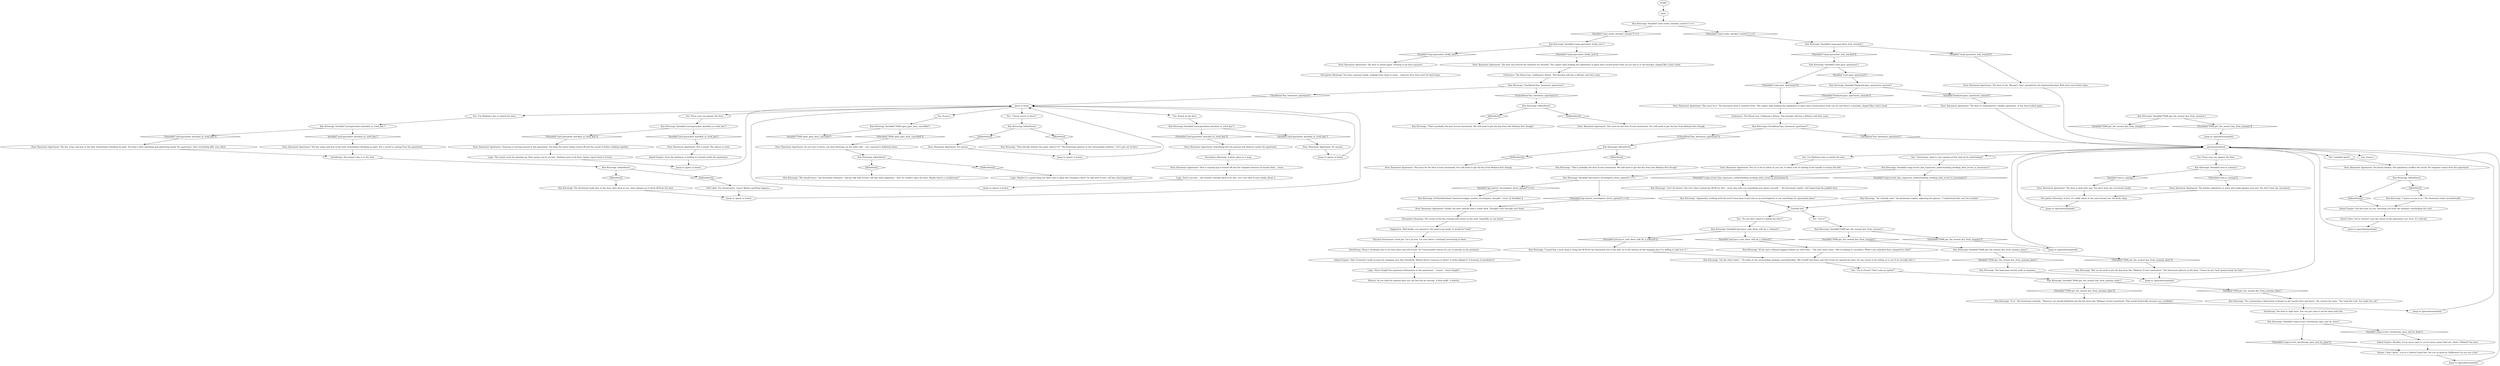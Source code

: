 # GARYS APARTMENT / DOOR
# You can open this door when you get the key from Manana.
# ==================================================
digraph G {
	  0 [label="START"];
	  1 [label="input"];
	  2 [label="Kim Kitsuragi: Variable[\"coast.reeds_checked_counter\"] >=1"];
	  3 [label="Variable[\"coast.reeds_checked_counter\"] >=1", shape=diamond];
	  4 [label="!(Variable[\"coast.reeds_checked_counter\"] >=1)", shape=diamond];
	  5 [label="Door, Basement Apartment: Someone is moving around in the apartment. You hear the water being turned off and the sound of dishes clinking together."];
	  6 [label="Kim Kitsuragi: Variable[\"TASK.open_gary_door_cancelled\"]"];
	  7 [label="Variable[\"TASK.open_gary_door_cancelled\"]", shape=diamond];
	  8 [label="!(Variable[\"TASK.open_gary_door_cancelled\"])", shape=diamond];
	  9 [label="Jump to: [garydoormainhub]"];
	  10 [label="Logic: There *might* be important information in the apartment... I mean... there *might*..."];
	  11 [label="Kim Kitsuragi: CheckItem(\"key_basement_apartment\")"];
	  12 [label="CheckItem(\"key_basement_apartment\")", shape=diamond];
	  13 [label="!(CheckItem(\"key_basement_apartment\"))", shape=diamond];
	  14 [label="Kim Kitsuragi: Variable[\"coast.gary_apartment\"]"];
	  15 [label="Variable[\"coast.gary_apartment\"]", shape=diamond];
	  16 [label="!(Variable[\"coast.gary_apartment\"])", shape=diamond];
	  17 [label="Physical Instrument: Good job. Let's go now. I'm sure there's *nothing* interesting in there."];
	  18 [label="Kim Kitsuragi: \"It is,\" the lieutenant remarks. \"However, we should definitely get the key from this 'Mañana' Evrart mentioned. That would drastically increase our credibility.\""];
	  19 [label="You: Press your ear against the door."];
	  20 [label="You: Use Mañana's key to unlock the door."];
	  21 [label="Kim Kitsuragi: IsKimHere()"];
	  22 [label="IsKimHere()", shape=diamond];
	  23 [label="!(IsKimHere())", shape=diamond];
	  24 [label="Inland Empire: Only *curiosity* could account for stepping over that threshold. Maybe there's treasure in there? A white alligator? A fountain of quicksilver?"];
	  25 [label="Kim Kitsuragi: The lieutenant merely nods in response."];
	  26 [label="Kim Kitsuragi: Variable[\"TASK.get_the_weasel_key_from_manana_done\"]"];
	  27 [label="Variable[\"TASK.get_the_weasel_key_from_manana_done\"]", shape=diamond];
	  28 [label="!(Variable[\"TASK.get_the_weasel_key_from_manana_done\"])", shape=diamond];
	  29 [label="Door, Basement Apartment: The door has braved the elements for decades. The copper nails holding the upholstery in place have turned green from sea air and so is the knocker, shaped like a lion's head."];
	  30 [label="Door, Basement Apartment: The key stops mid-way in the lock. Something's blocking its path. You hear a dish smashing and shattering inside the apartment, then everything falls very silent."];
	  31 [label="Kim Kitsuragi: IsKimHere()"];
	  32 [label="IsKimHere()", shape=diamond];
	  33 [label="!(IsKimHere())", shape=diamond];
	  34 [label="Kim Kitsuragi: IsKimHere()"];
	  35 [label="IsKimHere()", shape=diamond];
	  36 [label="!(IsKimHere())", shape=diamond];
	  37 [label="Perception (Hearing): You hear someone inside, walking from room to room... whoever lives here must be back home."];
	  38 [label="Kim Kitsuragi: \"That's probably the door Evrart mentioned. We still need to get the key from this Mañana first though.\""];
	  39 [label="Interfacing: There's *nothing* else to do than leave and tell Evrart. No *conceivable* reason for you to intrude on the premises."];
	  40 [label="Jump to: [garydoormainhub]"];
	  41 [label="Kim Kitsuragi: IsKimHere()"];
	  42 [label="IsKimHere()", shape=diamond];
	  43 [label="!(IsKimHere())", shape=diamond];
	  44 [label="You: Carefully knock."];
	  45 [label="Kim Kitsuragi: Variable[\"pier.joyce_said_there_will_be_a_tribunal\"]"];
	  46 [label="Variable[\"pier.joyce_said_there_will_be_a_tribunal\"]", shape=diamond];
	  47 [label="!(Variable[\"pier.joyce_said_there_will_be_a_tribunal\"])", shape=diamond];
	  48 [label="Kim Kitsuragi: CheckItem(\"key_basement_apartment\")"];
	  49 [label="CheckItem(\"key_basement_apartment\")", shape=diamond];
	  50 [label="!(CheckItem(\"key_basement_apartment\"))", shape=diamond];
	  51 [label="Door, Basement Apartment: This must be the door Evrart mentioned. You still need to get the key from Mañana first though."];
	  53 [label="Jump to: [garydoormainhub]"];
	  54 [label="Shivers: As you hold the opened door you can feel the air moving. A little draft. A whistle..."];
	  55 [label="Perception (Hearing): In fact, it's oddly silent in the yard around you. No birds chirp."];
	  56 [label="Interfacing: The door is right here. You can just open it and be done with this."];
	  57 [label="Door, Basement Apartment: The door to the 'Weasel's' Den', guarded by the lionhead-knocker. Both have seen better days."];
	  58 [label="You: Use Mañana's key to unlock the door."];
	  59 [label="Jump to: [garry is home]"];
	  60 [label="Jump to: [garry is home]"];
	  61 [label="Door, Basement Apartment: The door to cryptofascist's shabby apartment. It has been locked again."];
	  62 [label="Kim Kitsuragi: \"Let's be honest, this isn't what I joined the RCM for. But -- every day tells you something new about yourself...\" the lieutenant replies, still inspecting the padded door."];
	  63 [label="Perception (Hearing): A plate, glass or a mug."];
	  64 [label="Interfacing: The tenant's key is in the lock."];
	  65 [label="Door, Basement Apartment: No answer."];
	  66 [label="Door, Basement Apartment: Finally, the door unlocks with a small clack. Thoughts race through your head..."];
	  67 [label="Endurance: The Royal Lion. Guillaume's Kitten. This knocker will last a lifetime and then some."];
	  68 [label="Door, Basement Apartment: Not a sound. The silence is eerie."];
	  69 [label="Jump to: [garry is home]"];
	  70 [label="Kim Kitsuragi: Variable[\"cargo.evrart_kim_expresses_understanding_worknig_with_evrart_is_necessarry\"]"];
	  71 [label="Variable[\"cargo.evrart_kim_expresses_understanding_worknig_with_evrart_is_necessarry\"]", shape=diamond];
	  72 [label="!(Variable[\"cargo.evrart_kim_expresses_understanding_worknig_with_evrart_is_necessarry\"])", shape=diamond];
	  73 [label="Suggestion: Well buddy, you opened it. No need to go inside. It would be *rude*."];
	  74 [label="Kim Kitsuragi: \"Yes, presenting a fabrication is known to get results here and there.\" He crosses his arms. \"You took this task. You make the call.\""];
	  75 [label="Kim Kitsuragi: Variable[\"TASK.get_the_weasel_key_from_manana\"]"];
	  76 [label="Variable[\"TASK.get_the_weasel_key_from_manana\"]", shape=diamond];
	  77 [label="!(Variable[\"TASK.get_the_weasel_key_from_manana\"])", shape=diamond];
	  78 [label="Kim Kitsuragi: Variable[\"cargo.garrydoor_hub_reached\"]"];
	  79 [label="Variable[\"cargo.garrydoor_hub_reached\"]", shape=diamond];
	  80 [label="!(Variable[\"cargo.garrydoor_hub_reached\"])", shape=diamond];
	  81 [label="Door, Basement Apartment: The door is closed again. Nothing to do here anymore."];
	  82 [label="Kim Kitsuragi: Variable[\"apt.master_investigator_doors_opened\"] >=3"];
	  83 [label="Variable[\"apt.master_investigator_doors_opened\"] >=3", shape=diamond];
	  84 [label="!(Variable[\"apt.master_investigator_doors_opened\"] >=3)", shape=diamond];
	  85 [label="Kim Kitsuragi: \"Apparently, working with the local Union boss to get info on an investigation is not something I'm squeamish about.\""];
	  86 [label="Savoir Faire: You're *pretty* sure the owner of the apartment isn't here. It's safe-ish."];
	  87 [label="Jump to: [garydoormainhub]"];
	  88 [label="Kim Kitsuragi: Variable[\"yard.garrydoor_knocked_or_tried_key\"]"];
	  89 [label="Variable[\"yard.garrydoor_knocked_or_tried_key\"]", shape=diamond];
	  90 [label="!(Variable[\"yard.garrydoor_knocked_or_tried_key\"])", shape=diamond];
	  91 [label="Door, Basement Apartment: The door is slick with rain. You don't hear any movement inside."];
	  92 [label="Jump to: [garydoormainhub]"];
	  93 [label="Drama: I don't know... you're a *pretty* good liar. Are you as good an *infiltrator* as you are a liar?"];
	  94 [label="Inland Empire: Besides, if you never open it, you're never gonna find out, what's *behind* the door."];
	  95 [label="Kim Kitsuragi: Variable[\"TASK.get_the_weasel_key_from_manana_done\"]"];
	  96 [label="Variable[\"TASK.get_the_weasel_key_from_manana_done\"]", shape=diamond];
	  97 [label="!(Variable[\"TASK.get_the_weasel_key_from_manana_done\"])", shape=diamond];
	  98 [label="Jump to: [garry is home]"];
	  99 [label="Door, Basement Apartment: This must be the door Evrart mentioned. You still need to get the key from Mañana first though."];
	  100 [label="Kim Kitsuragi: Variable[\"auto.is_raining\"]"];
	  101 [label="Variable[\"auto.is_raining\"]", shape=diamond];
	  102 [label="!(Variable[\"auto.is_raining\"])", shape=diamond];
	  103 [label="You: [Leave.]"];
	  104 [label="You: \"I know you're in there!\""];
	  105 [label="Kim Kitsuragi: \"That already defeats the point, doesn't it?\" The lieutenant glances at the surrounding windows. \"Let's get out of here.\""];
	  106 [label="Kim Kitsuragi: The lieutenant looks first at the door, then back at you, then signals you to back off from the door."];
	  107 [label="Kim Kitsuragi: Variable[\"cargo.garrydoor_broke_into\"]"];
	  108 [label="Variable[\"cargo.garrydoor_broke_into\"]", shape=diamond];
	  109 [label="!(Variable[\"cargo.garrydoor_broke_into\"])", shape=diamond];
	  110 [label="Kim Kitsuragi: \"That's probably the door Evrart mentioned. We still need to get the key from this Mañana first though.\""];
	  111 [label="You: \"So you don't mind if I unlock the door?\""];
	  112 [label="garry is home"];
	  113 [label="Door, Basement Apartment: The key stops mid-way in the lock. Something's blocking its path. Not a sound is coming from the apartment."];
	  114 [label="Kim Kitsuragi: \"We should leave,\" the lieutenant whispers, \"and go talk with Evrart, tell him what happened -- that we couldn't open the door. Maybe there's a workaround.\""];
	  115 [label="You: Press your ear against the door."];
	  116 [label="Door, Basement Apartment: The leather upholstery is worn and rough against your jaw. You don't hear any movement."];
	  117 [label="Endurance: The Royal Lion. Guillaume's Kitten. This knocker will last a lifetime and then some."];
	  118 [label="Inland Empire: You feel eyes on you, watching you from the windows overlooking the yard."];
	  119 [label="Jump to: [garydoormainhub]"];
	  120 [label="Kim Kitsuragi: Variable[\"yard.garrydoor_knocked_or_tried_key\"]"];
	  121 [label="Variable[\"yard.garrydoor_knocked_or_tried_key\"]", shape=diamond];
	  122 [label="!(Variable[\"yard.garrydoor_knocked_or_tried_key\"])", shape=diamond];
	  123 [label="Kim Kitsuragi: IsKimHere()"];
	  124 [label="IsKimHere()", shape=diamond];
	  125 [label="!(IsKimHere())", shape=diamond];
	  126 [label="Kim Kitsuragi: IsKimHere()"];
	  127 [label="IsKimHere()", shape=diamond];
	  128 [label="!(IsKimHere())", shape=diamond];
	  129 [label="You: \"Lieutenant, what is your opinion of this task we're undertaking?\""];
	  130 [label="Untitled hub"];
	  131 [label="Kim Kitsuragi: \"On the other hand...\" He looks at the surrounding windows uncomfortably. \"We *could* just leave and tell Evrart we opened the door. No one seems to be tailing us to see if we actually did it.\""];
	  132 [label="Jump to: [garry is home]"];
	  133 [label="Kim Kitsuragi: SetVariableValue(\"character.trigger_master_investigator_thought\", true) --[[ Variable[ ]]"];
	  134 [label="Door, Basement Apartment: You knock silently. The upholstery muffles the sound. No response comes from the apartment."];
	  135 [label="You: \"Got it!\""];
	  136 [label="Kim Kitsuragi: Variable[\"backyard.gary_apartment_entered\"]"];
	  137 [label="Variable[\"backyard.gary_apartment_entered\"]", shape=diamond];
	  138 [label="!(Variable[\"backyard.gary_apartment_entered\"])", shape=diamond];
	  139 [label="Kim Kitsuragi: \"I mind that a local thug is using the RCM for his busywork, but if this gets us to the bottom of this hanging then I'm willing to look over it.\""];
	  140 [label="Jump to: [garydoormainhub]"];
	  141 [label="Door, Basement Apartment: You try to be as silent as you can. It takes a bit of rattling of the handle to loosen the bolt."];
	  142 [label="Logic: The tenant must be cleaning up. That means you're too late. Nothing more to do here, better report back to Evrart."];
	  143 [label="Door, Basement Apartment: Something hits the ground and shatters inside the apartment."];
	  144 [label="Logic: You're too late -- the weasel's already back in its den. Let's see what Evrart thinks about it."];
	  145 [label="Door, Basement Apartment: As you turn to leave, you hear footsteps on the other side -- yes, someone's definitely home."];
	  146 [label="Door, Basement Apartment: This must be it. The basement door is weather-worn. The copper nails holding the upholstery in place have turned green from sea air and there's a knocker, shaped like a lion's head."];
	  147 [label="Kim Kitsuragi: \"As I already said,\" the lieutenant replies, adjusting his glasses. \"I understand this can't be avoided.\""];
	  148 [label="Kim Kitsuragi: \"If the merc tribunal happens before we solve this...\" His eyes meet yours. \"We're looking at casualties. What's one unlocked door compared to that?\""];
	  149 [label="You: \"Lie to Evrart? That's also an option?\""];
	  150 [label="Kim Kitsuragi: \"But we do need to get the key from this 'Mañana' Evrart mentioned.\" The lieutenant glances at the door. \"Cause we are *not* gonna break the lock.\""];
	  151 [label="Kim Kitsuragi: Variable[\"TASK.get_the_weasel_key_from_manana\"]"];
	  152 [label="Variable[\"TASK.get_the_weasel_key_from_manana\"]", shape=diamond];
	  153 [label="!(Variable[\"TASK.get_the_weasel_key_from_manana\"])", shape=diamond];
	  154 [label="You: Knock on the door."];
	  155 [label="Inland Empire: Even the darkness is holding it's breath inside the apartment."];
	  156 [label="Kim Kitsuragi: Variable[\"yard.garrydoor_knocked_or_tried_key\"]"];
	  157 [label="Variable[\"yard.garrydoor_knocked_or_tried_key\"]", shape=diamond];
	  158 [label="!(Variable[\"yard.garrydoor_knocked_or_tried_key\"])", shape=diamond];
	  159 [label="Logic: Maybe it's a good thing you didn't get to open this stranger's door? Go talk with Evrart, tell him what happened."];
	  160 [label="Half Light: You should leave. Leave! Before anything happens..."];
	  161 [label="You: [Leave.]"];
	  162 [label="Perception (Hearing): The sound of the key turning still echoes in the yard. Hopefully no one heard."];
	  163 [label="Kim Kitsuragi: \"I guess no one is in.\" The lieutenant looks uncomfortable."];
	  164 [label="Kim Kitsuragi: Variable[\"cargo.evrart_interfacing_open_and_be_done\"]"];
	  165 [label="Variable[\"cargo.evrart_interfacing_open_and_be_done\"]", shape=diamond];
	  166 [label="!(Variable[\"cargo.evrart_interfacing_open_and_be_done\"])", shape=diamond];
	  167 [label="Door, Basement Apartment: Then a running tap is turned off and the complete absence of sounds feels... tense."];
	  168 [label="Door, Basement Apartment: No answer."];
	  169 [label="garydoormainhub"];
	  0 -> 1
	  1 -> 2
	  2 -> 3
	  2 -> 4
	  3 -> 107
	  4 -> 78
	  5 -> 142
	  6 -> 8
	  6 -> 7
	  8 -> 145
	  9 -> 169
	  10 -> 54
	  11 -> 12
	  11 -> 13
	  12 -> 169
	  13 -> 41
	  14 -> 16
	  14 -> 15
	  15 -> 136
	  16 -> 146
	  17 -> 39
	  18 -> 87
	  19 -> 120
	  20 -> 141
	  21 -> 22
	  21 -> 23
	  22 -> 163
	  23 -> 118
	  24 -> 10
	  25 -> 119
	  26 -> 27
	  26 -> 28
	  27 -> 74
	  28 -> 18
	  29 -> 67
	  30 -> 64
	  31 -> 32
	  31 -> 33
	  32 -> 105
	  33 -> 65
	  34 -> 35
	  34 -> 36
	  35 -> 106
	  36 -> 160
	  39 -> 24
	  40 -> 169
	  41 -> 42
	  41 -> 43
	  42 -> 38
	  43 -> 99
	  44 -> 134
	  45 -> 46
	  45 -> 47
	  46 -> 148
	  47 -> 139
	  48 -> 49
	  48 -> 50
	  49 -> 112
	  50 -> 126
	  53 -> 169
	  55 -> 53
	  56 -> 164
	  57 -> 169
	  58 -> 156
	  59 -> 112
	  60 -> 112
	  61 -> 169
	  62 -> 85
	  63 -> 167
	  64 -> 34
	  65 -> 69
	  66 -> 162
	  67 -> 48
	  68 -> 155
	  69 -> 112
	  70 -> 72
	  70 -> 71
	  71 -> 147
	  72 -> 62
	  73 -> 17
	  74 -> 56
	  75 -> 76
	  75 -> 77
	  76 -> 95
	  77 -> 140
	  78 -> 80
	  78 -> 79
	  79 -> 57
	  80 -> 14
	  81 -> 37
	  82 -> 83
	  82 -> 84
	  83 -> 133
	  84 -> 66
	  85 -> 130
	  86 -> 9
	  87 -> 169
	  88 -> 89
	  88 -> 90
	  89 -> 168
	  90 -> 143
	  91 -> 55
	  92 -> 169
	  93 -> 92
	  94 -> 93
	  95 -> 96
	  95 -> 97
	  96 -> 25
	  97 -> 150
	  98 -> 112
	  100 -> 101
	  100 -> 102
	  101 -> 91
	  102 -> 116
	  103 -> 6
	  104 -> 31
	  105 -> 69
	  106 -> 59
	  107 -> 108
	  107 -> 109
	  108 -> 81
	  109 -> 29
	  111 -> 45
	  112 -> 58
	  112 -> 103
	  112 -> 104
	  112 -> 19
	  112 -> 154
	  113 -> 64
	  115 -> 100
	  116 -> 55
	  117 -> 11
	  118 -> 86
	  119 -> 169
	  120 -> 121
	  120 -> 122
	  121 -> 68
	  122 -> 5
	  123 -> 124
	  123 -> 125
	  124 -> 114
	  125 -> 159
	  126 -> 128
	  126 -> 127
	  127 -> 110
	  128 -> 51
	  129 -> 70
	  130 -> 135
	  130 -> 111
	  131 -> 149
	  132 -> 112
	  133 -> 66
	  134 -> 21
	  135 -> 75
	  136 -> 137
	  136 -> 138
	  137 -> 61
	  138 -> 146
	  139 -> 131
	  140 -> 169
	  141 -> 82
	  142 -> 132
	  143 -> 63
	  144 -> 98
	  145 -> 123
	  146 -> 117
	  147 -> 130
	  148 -> 131
	  149 -> 26
	  150 -> 119
	  151 -> 152
	  151 -> 153
	  153 -> 40
	  154 -> 88
	  155 -> 132
	  156 -> 157
	  156 -> 158
	  157 -> 113
	  158 -> 30
	  160 -> 59
	  162 -> 73
	  163 -> 118
	  164 -> 165
	  164 -> 166
	  165 -> 94
	  166 -> 93
	  167 -> 144
	  168 -> 60
	  169 -> 161
	  169 -> 129
	  169 -> 44
	  169 -> 115
	  169 -> 20
}

